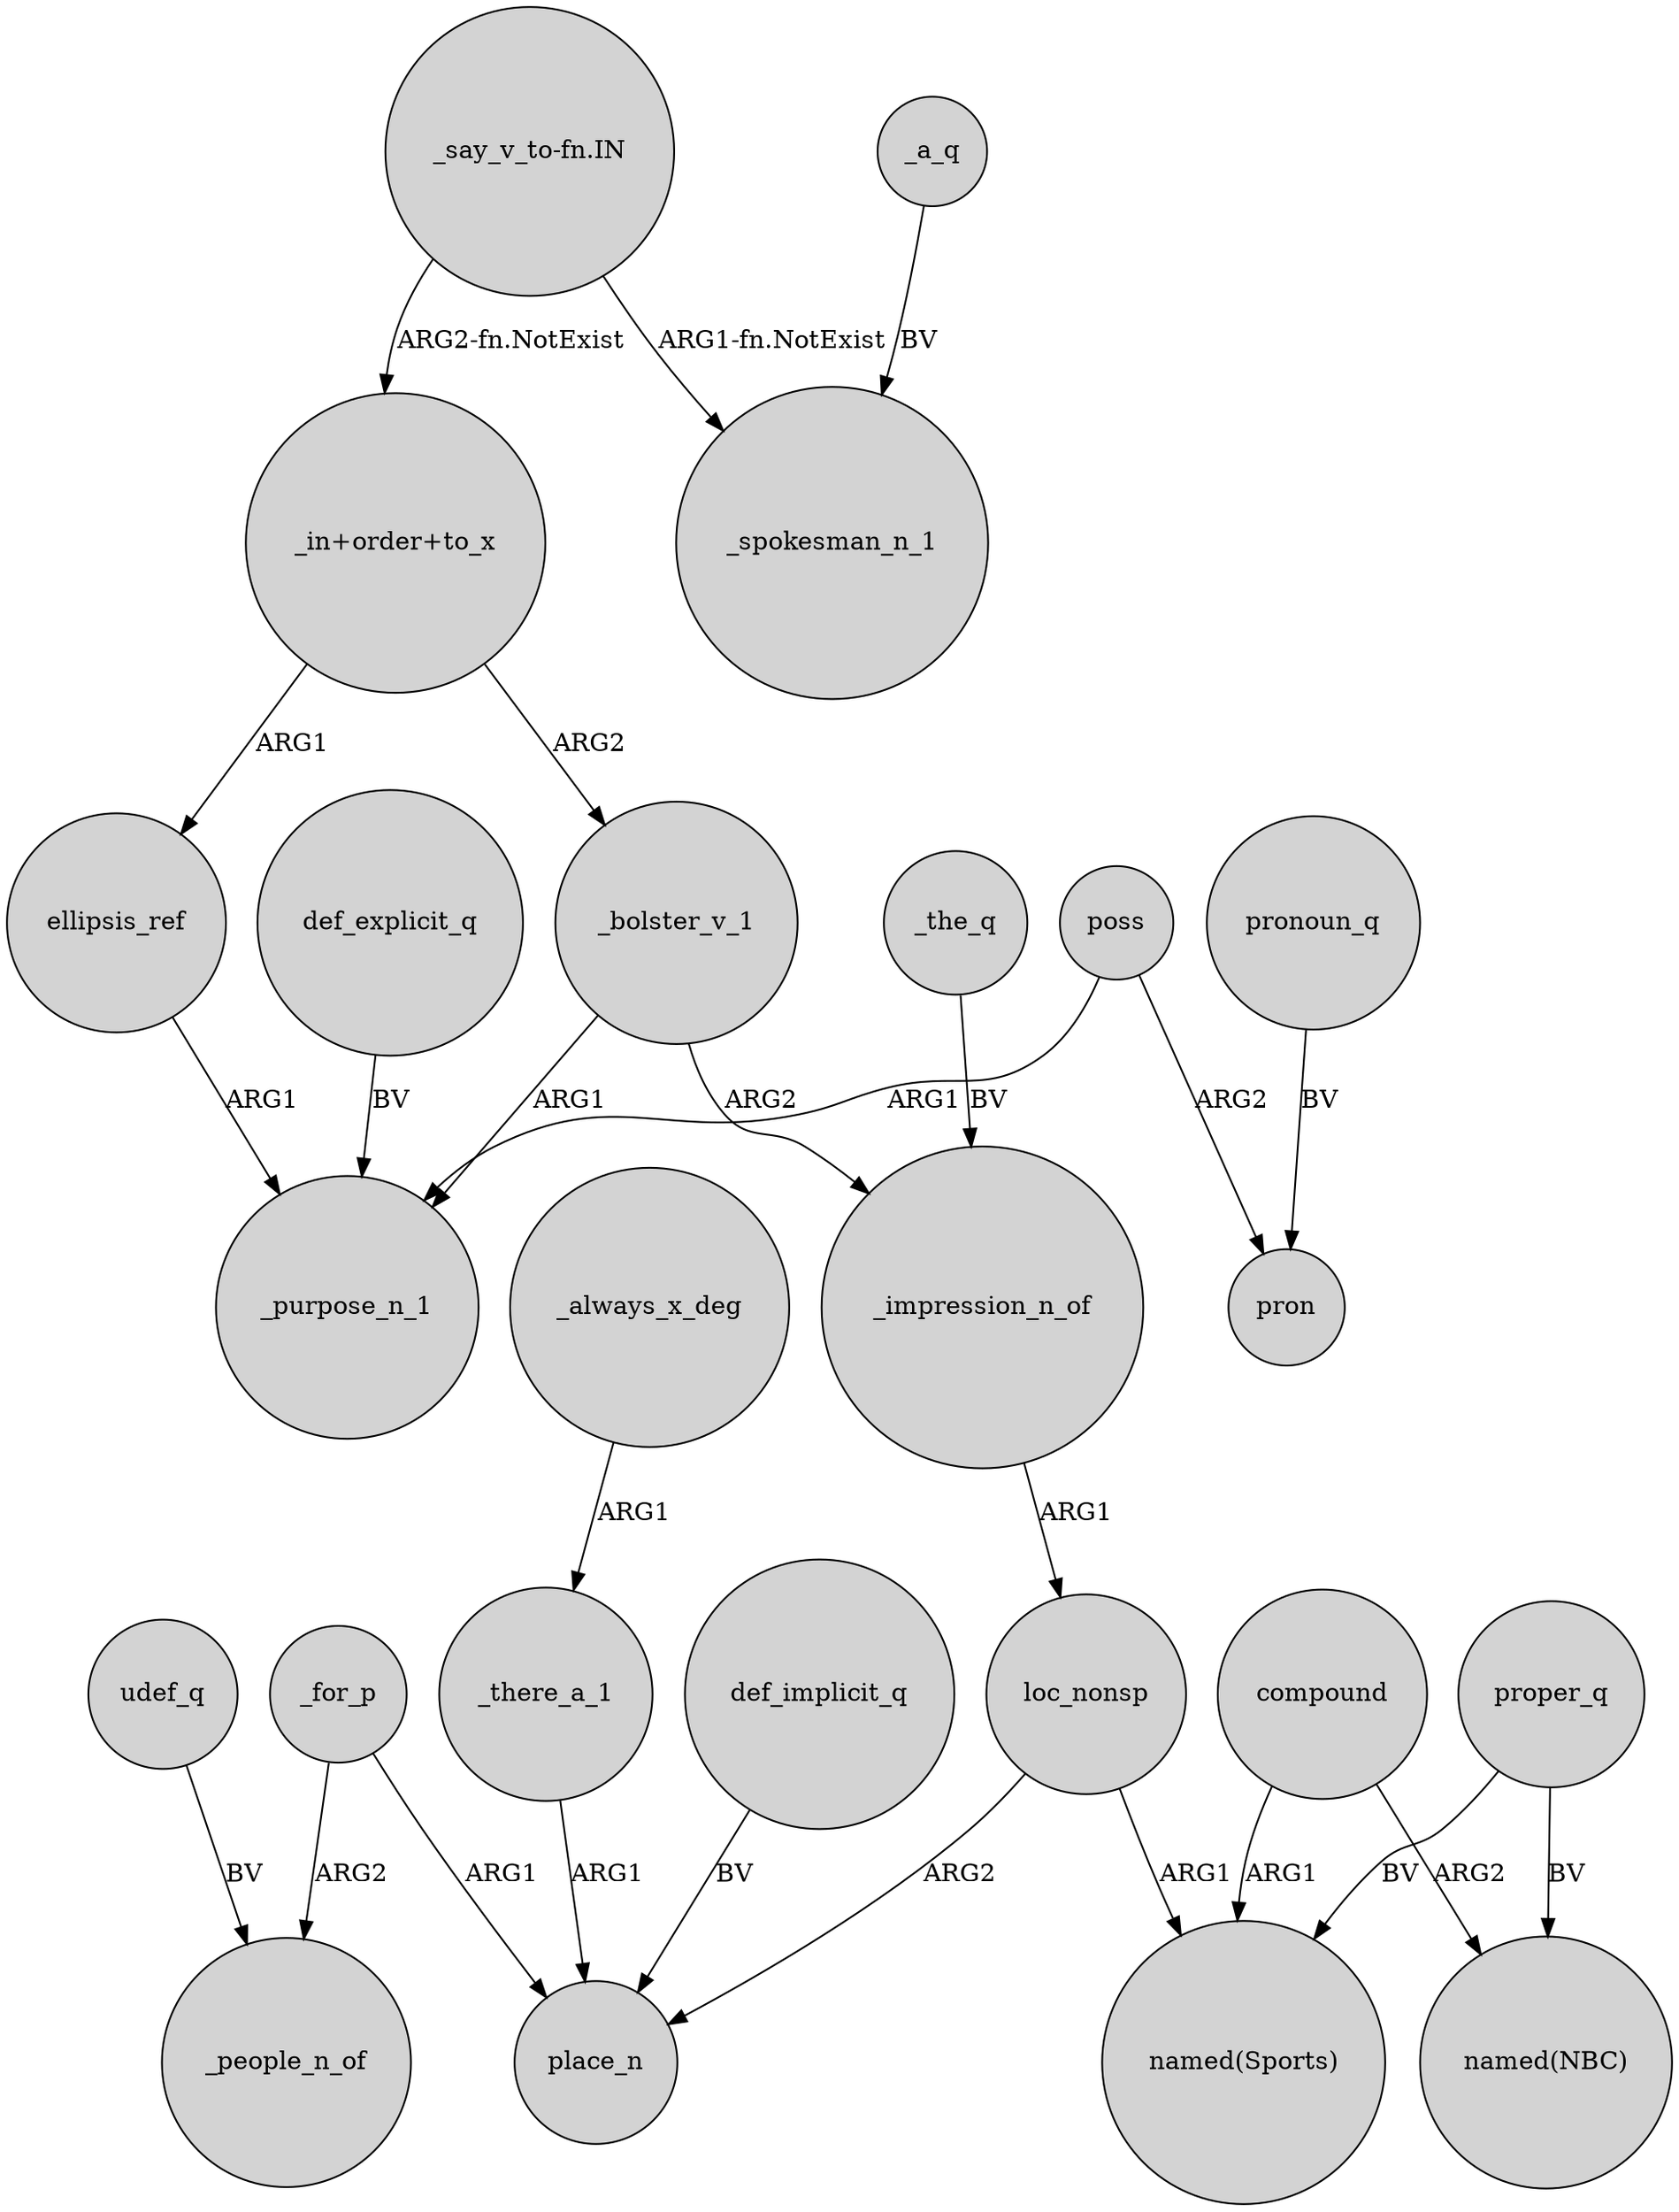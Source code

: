 digraph {
	node [shape=circle style=filled]
	"_say_v_to-fn.IN" -> "_in+order+to_x" [label="ARG2-fn.NotExist"]
	_for_p -> place_n [label=ARG1]
	poss -> pron [label=ARG2]
	_the_q -> _impression_n_of [label=BV]
	proper_q -> "named(Sports)" [label=BV]
	proper_q -> "named(NBC)" [label=BV]
	ellipsis_ref -> _purpose_n_1 [label=ARG1]
	def_explicit_q -> _purpose_n_1 [label=BV]
	def_implicit_q -> place_n [label=BV]
	poss -> _purpose_n_1 [label=ARG1]
	_bolster_v_1 -> _impression_n_of [label=ARG2]
	_always_x_deg -> _there_a_1 [label=ARG1]
	_for_p -> _people_n_of [label=ARG2]
	pronoun_q -> pron [label=BV]
	udef_q -> _people_n_of [label=BV]
	compound -> "named(Sports)" [label=ARG1]
	compound -> "named(NBC)" [label=ARG2]
	"_in+order+to_x" -> ellipsis_ref [label=ARG1]
	loc_nonsp -> "named(Sports)" [label=ARG1]
	"_in+order+to_x" -> _bolster_v_1 [label=ARG2]
	"_say_v_to-fn.IN" -> _spokesman_n_1 [label="ARG1-fn.NotExist"]
	_impression_n_of -> loc_nonsp [label=ARG1]
	loc_nonsp -> place_n [label=ARG2]
	_a_q -> _spokesman_n_1 [label=BV]
	_there_a_1 -> place_n [label=ARG1]
	_bolster_v_1 -> _purpose_n_1 [label=ARG1]
}
